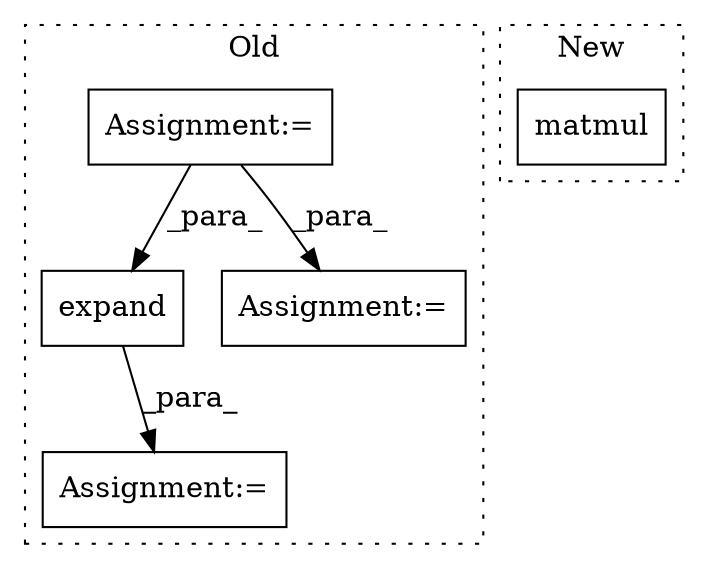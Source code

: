 digraph G {
subgraph cluster0 {
1 [label="expand" a="32" s="9879,9914" l="7,1" shape="box"];
3 [label="Assignment:=" a="7" s="9405" l="10" shape="box"];
4 [label="Assignment:=" a="7" s="9861" l="1" shape="box"];
5 [label="Assignment:=" a="7" s="10174" l="1" shape="box"];
label = "Old";
style="dotted";
}
subgraph cluster1 {
2 [label="matmul" a="32" s="9685,9695" l="7,1" shape="box"];
label = "New";
style="dotted";
}
1 -> 4 [label="_para_"];
3 -> 1 [label="_para_"];
3 -> 5 [label="_para_"];
}
